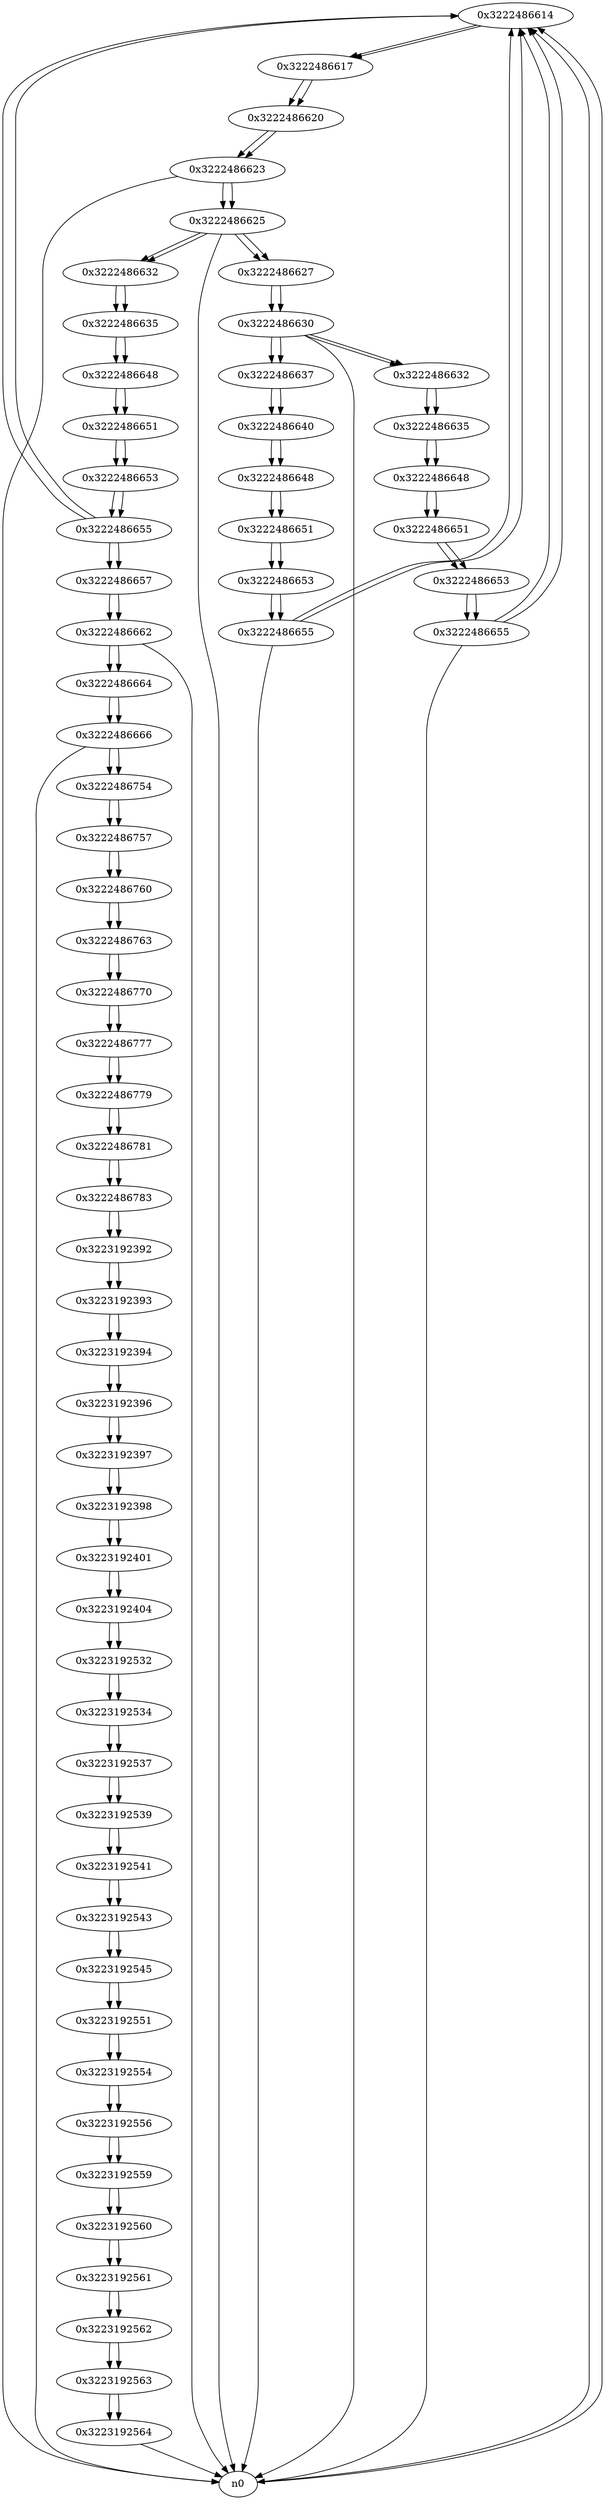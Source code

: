 digraph G{
/* nodes */
  n1 [label="0x3222486614"]
  n2 [label="0x3222486617"]
  n3 [label="0x3222486620"]
  n4 [label="0x3222486623"]
  n5 [label="0x3222486625"]
  n6 [label="0x3222486632"]
  n7 [label="0x3222486635"]
  n8 [label="0x3222486648"]
  n9 [label="0x3222486651"]
  n10 [label="0x3222486653"]
  n11 [label="0x3222486655"]
  n12 [label="0x3222486657"]
  n13 [label="0x3222486662"]
  n14 [label="0x3222486664"]
  n15 [label="0x3222486666"]
  n16 [label="0x3222486754"]
  n17 [label="0x3222486757"]
  n18 [label="0x3222486760"]
  n19 [label="0x3222486763"]
  n20 [label="0x3222486770"]
  n21 [label="0x3222486777"]
  n22 [label="0x3222486779"]
  n23 [label="0x3222486781"]
  n24 [label="0x3222486783"]
  n25 [label="0x3223192392"]
  n26 [label="0x3223192393"]
  n27 [label="0x3223192394"]
  n28 [label="0x3223192396"]
  n29 [label="0x3223192397"]
  n30 [label="0x3223192398"]
  n31 [label="0x3223192401"]
  n32 [label="0x3223192404"]
  n33 [label="0x3223192532"]
  n34 [label="0x3223192534"]
  n35 [label="0x3223192537"]
  n36 [label="0x3223192539"]
  n37 [label="0x3223192541"]
  n38 [label="0x3223192543"]
  n39 [label="0x3223192545"]
  n40 [label="0x3223192551"]
  n41 [label="0x3223192554"]
  n42 [label="0x3223192556"]
  n43 [label="0x3223192559"]
  n44 [label="0x3223192560"]
  n45 [label="0x3223192561"]
  n46 [label="0x3223192562"]
  n47 [label="0x3223192563"]
  n48 [label="0x3223192564"]
  n49 [label="0x3222486627"]
  n50 [label="0x3222486630"]
  n51 [label="0x3222486637"]
  n52 [label="0x3222486640"]
  n53 [label="0x3222486648"]
  n54 [label="0x3222486651"]
  n55 [label="0x3222486653"]
  n56 [label="0x3222486655"]
  n57 [label="0x3222486632"]
  n58 [label="0x3222486635"]
  n59 [label="0x3222486648"]
  n60 [label="0x3222486651"]
  n61 [label="0x3222486653"]
  n62 [label="0x3222486655"]
/* edges */
n1 -> n2;
n62 -> n1;
n56 -> n1;
n0 -> n1;
n11 -> n1;
n0 -> n1;
n2 -> n3;
n1 -> n2;
n3 -> n4;
n2 -> n3;
n4 -> n5;
n4 -> n0;
n3 -> n4;
n5 -> n6;
n5 -> n49;
n5 -> n0;
n4 -> n5;
n6 -> n7;
n5 -> n6;
n7 -> n8;
n6 -> n7;
n8 -> n9;
n7 -> n8;
n9 -> n10;
n8 -> n9;
n10 -> n11;
n9 -> n10;
n11 -> n12;
n11 -> n1;
n10 -> n11;
n12 -> n13;
n11 -> n12;
n13 -> n14;
n13 -> n0;
n12 -> n13;
n14 -> n15;
n13 -> n14;
n15 -> n16;
n15 -> n0;
n14 -> n15;
n16 -> n17;
n15 -> n16;
n17 -> n18;
n16 -> n17;
n18 -> n19;
n17 -> n18;
n19 -> n20;
n18 -> n19;
n20 -> n21;
n19 -> n20;
n21 -> n22;
n20 -> n21;
n22 -> n23;
n21 -> n22;
n23 -> n24;
n22 -> n23;
n24 -> n25;
n23 -> n24;
n25 -> n26;
n24 -> n25;
n26 -> n27;
n25 -> n26;
n27 -> n28;
n26 -> n27;
n28 -> n29;
n27 -> n28;
n29 -> n30;
n28 -> n29;
n30 -> n31;
n29 -> n30;
n31 -> n32;
n30 -> n31;
n32 -> n33;
n31 -> n32;
n33 -> n34;
n32 -> n33;
n34 -> n35;
n33 -> n34;
n35 -> n36;
n34 -> n35;
n36 -> n37;
n35 -> n36;
n37 -> n38;
n36 -> n37;
n38 -> n39;
n37 -> n38;
n39 -> n40;
n38 -> n39;
n40 -> n41;
n39 -> n40;
n41 -> n42;
n40 -> n41;
n42 -> n43;
n41 -> n42;
n43 -> n44;
n42 -> n43;
n44 -> n45;
n43 -> n44;
n45 -> n46;
n44 -> n45;
n46 -> n47;
n45 -> n46;
n47 -> n48;
n46 -> n47;
n48 -> n0;
n47 -> n48;
n49 -> n50;
n5 -> n49;
n50 -> n51;
n50 -> n57;
n50 -> n0;
n49 -> n50;
n51 -> n52;
n50 -> n51;
n52 -> n53;
n51 -> n52;
n53 -> n54;
n52 -> n53;
n54 -> n55;
n53 -> n54;
n55 -> n56;
n54 -> n55;
n56 -> n1;
n56 -> n0;
n55 -> n56;
n57 -> n58;
n50 -> n57;
n58 -> n59;
n57 -> n58;
n59 -> n60;
n58 -> n59;
n60 -> n61;
n59 -> n60;
n61 -> n62;
n60 -> n61;
n62 -> n1;
n62 -> n0;
n61 -> n62;
}
